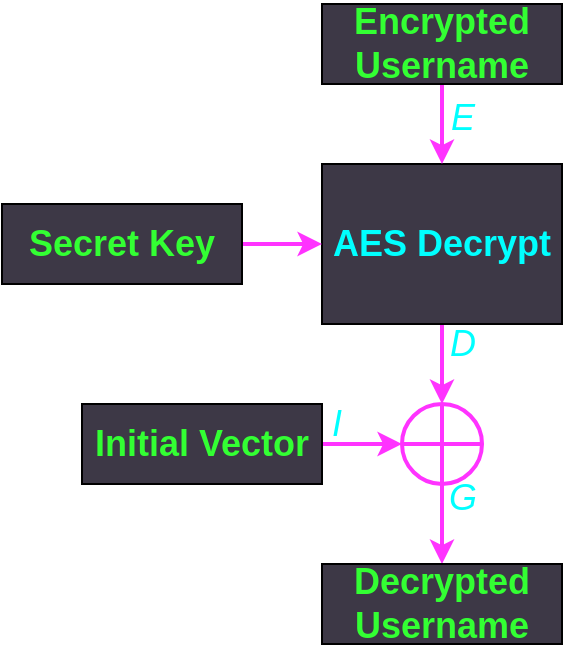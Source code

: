 <mxfile version="20.8.20" type="device"><diagram name="Page-1" id="Qjt2Wdy1Qh9He_21xWOV"><mxGraphModel dx="787" dy="470" grid="1" gridSize="10" guides="1" tooltips="1" connect="1" arrows="1" fold="1" page="1" pageScale="1" pageWidth="850" pageHeight="1100" math="0" shadow="0"><root><mxCell id="0"/><mxCell id="1" parent="0"/><mxCell id="Kj0k1OlZm5knbihhUg4y-7" style="edgeStyle=orthogonalEdgeStyle;rounded=0;orthogonalLoop=1;jettySize=auto;html=1;exitX=0.5;exitY=1;exitDx=0;exitDy=0;entryX=0.5;entryY=0;entryDx=0;entryDy=0;entryPerimeter=0;strokeWidth=2;fontSize=18;strokeColor=#FF33FF;" edge="1" parent="1" source="Kj0k1OlZm5knbihhUg4y-1" target="Kj0k1OlZm5knbihhUg4y-6"><mxGeometry relative="1" as="geometry"/></mxCell><mxCell id="Kj0k1OlZm5knbihhUg4y-11" value="&lt;i&gt;D&lt;/i&gt;" style="edgeLabel;html=1;align=center;verticalAlign=middle;resizable=0;points=[];fontSize=18;fontColor=#00FFFF;labelBackgroundColor=none;" vertex="1" connectable="0" parent="Kj0k1OlZm5knbihhUg4y-7"><mxGeometry x="0.233" y="1" relative="1" as="geometry"><mxPoint x="9" y="-15" as="offset"/></mxGeometry></mxCell><mxCell id="Kj0k1OlZm5knbihhUg4y-1" value="&lt;font style=&quot;font-size: 18px;&quot;&gt;&lt;b&gt;AES Decrypt&lt;br&gt;&lt;/b&gt;&lt;/font&gt;" style="rounded=0;whiteSpace=wrap;html=1;fillColor=#3D3846;strokeColor=#000000;fontColor=#00FFFF;" vertex="1" parent="1"><mxGeometry x="280" y="240" width="120" height="80" as="geometry"/></mxCell><mxCell id="Kj0k1OlZm5knbihhUg4y-4" style="edgeStyle=orthogonalEdgeStyle;rounded=0;orthogonalLoop=1;jettySize=auto;html=1;exitX=0.5;exitY=1;exitDx=0;exitDy=0;entryX=0.5;entryY=0;entryDx=0;entryDy=0;fontSize=18;strokeWidth=2;strokeColor=#FF33FF;" edge="1" parent="1" source="Kj0k1OlZm5knbihhUg4y-2" target="Kj0k1OlZm5knbihhUg4y-1"><mxGeometry relative="1" as="geometry"/></mxCell><mxCell id="Kj0k1OlZm5knbihhUg4y-10" value="&lt;i&gt;E&lt;/i&gt;" style="edgeLabel;html=1;align=center;verticalAlign=middle;resizable=0;points=[];fontSize=18;fontColor=#00FFFF;labelBackgroundColor=none;" vertex="1" connectable="0" parent="Kj0k1OlZm5knbihhUg4y-4"><mxGeometry x="-0.167" y="-4" relative="1" as="geometry"><mxPoint x="14" as="offset"/></mxGeometry></mxCell><mxCell id="Kj0k1OlZm5knbihhUg4y-2" value="&lt;b&gt;Encrypted Username&lt;br&gt;&lt;/b&gt;" style="rounded=0;whiteSpace=wrap;html=1;fontSize=18;fillColor=#3d3846;fontColor=#33FF33;" vertex="1" parent="1"><mxGeometry x="280" y="160" width="120" height="40" as="geometry"/></mxCell><mxCell id="Kj0k1OlZm5knbihhUg4y-9" style="edgeStyle=orthogonalEdgeStyle;rounded=0;orthogonalLoop=1;jettySize=auto;html=1;exitX=0.5;exitY=1;exitDx=0;exitDy=0;exitPerimeter=0;entryX=0.5;entryY=0;entryDx=0;entryDy=0;strokeWidth=2;fontSize=18;strokeColor=#FF33FF;" edge="1" parent="1" source="Kj0k1OlZm5knbihhUg4y-6" target="Kj0k1OlZm5knbihhUg4y-8"><mxGeometry relative="1" as="geometry"/></mxCell><mxCell id="Kj0k1OlZm5knbihhUg4y-12" value="&lt;i&gt;G&lt;/i&gt;" style="edgeLabel;html=1;align=center;verticalAlign=middle;resizable=0;points=[];fontSize=18;fontColor=#00FFFF;labelBackgroundColor=none;" vertex="1" connectable="0" parent="Kj0k1OlZm5knbihhUg4y-9"><mxGeometry x="-0.66" y="1" relative="1" as="geometry"><mxPoint x="9" as="offset"/></mxGeometry></mxCell><mxCell id="Kj0k1OlZm5knbihhUg4y-6" value="" style="verticalLabelPosition=bottom;verticalAlign=top;html=1;shape=mxgraph.flowchart.summing_function;fontSize=18;strokeWidth=2;fillColor=none;strokeColor=#FF33FF;" vertex="1" parent="1"><mxGeometry x="320" y="360" width="40" height="40" as="geometry"/></mxCell><mxCell id="Kj0k1OlZm5knbihhUg4y-8" value="&lt;b&gt;Decrypted Username&lt;br&gt;&lt;/b&gt;" style="rounded=0;whiteSpace=wrap;html=1;fontSize=18;fillColor=#3D3846;fontColor=#33FF33;" vertex="1" parent="1"><mxGeometry x="280" y="440" width="120" height="40" as="geometry"/></mxCell><mxCell id="Kj0k1OlZm5knbihhUg4y-14" style="edgeStyle=orthogonalEdgeStyle;rounded=0;orthogonalLoop=1;jettySize=auto;html=1;exitX=1;exitY=0.5;exitDx=0;exitDy=0;entryX=0;entryY=0.5;entryDx=0;entryDy=0;entryPerimeter=0;strokeWidth=2;fontSize=18;strokeColor=#FF33FF;" edge="1" parent="1" source="Kj0k1OlZm5knbihhUg4y-13" target="Kj0k1OlZm5knbihhUg4y-6"><mxGeometry relative="1" as="geometry"/></mxCell><mxCell id="Kj0k1OlZm5knbihhUg4y-15" value="&lt;i&gt;I&lt;/i&gt;" style="edgeLabel;html=1;align=center;verticalAlign=middle;resizable=0;points=[];fontSize=18;labelBackgroundColor=none;fontColor=#00FFFF;" vertex="1" connectable="0" parent="Kj0k1OlZm5knbihhUg4y-14"><mxGeometry x="-0.666" y="-1" relative="1" as="geometry"><mxPoint y="-11" as="offset"/></mxGeometry></mxCell><mxCell id="Kj0k1OlZm5knbihhUg4y-13" value="&lt;b&gt;Initial Vector&lt;br&gt;&lt;/b&gt;" style="rounded=0;whiteSpace=wrap;html=1;fontSize=18;fillColor=#3D3846;fontColor=#33FF33;" vertex="1" parent="1"><mxGeometry x="160" y="360" width="120" height="40" as="geometry"/></mxCell><mxCell id="Kj0k1OlZm5knbihhUg4y-18" style="edgeStyle=orthogonalEdgeStyle;rounded=0;orthogonalLoop=1;jettySize=auto;html=1;exitX=1;exitY=0.5;exitDx=0;exitDy=0;entryX=0;entryY=0.5;entryDx=0;entryDy=0;strokeWidth=2;fontSize=18;fontColor=#33FF33;fillColor=#3d3846;strokeColor=#FF33FF;" edge="1" parent="1" source="Kj0k1OlZm5knbihhUg4y-16" target="Kj0k1OlZm5knbihhUg4y-1"><mxGeometry relative="1" as="geometry"/></mxCell><mxCell id="Kj0k1OlZm5knbihhUg4y-16" value="&lt;font color=&quot;#33FF33&quot;&gt;&lt;b&gt;Secret Key&lt;br&gt;&lt;/b&gt;&lt;/font&gt;" style="rounded=0;whiteSpace=wrap;html=1;fontSize=18;fillColor=#3d3846;" vertex="1" parent="1"><mxGeometry x="120" y="260" width="120" height="40" as="geometry"/></mxCell></root></mxGraphModel></diagram></mxfile>